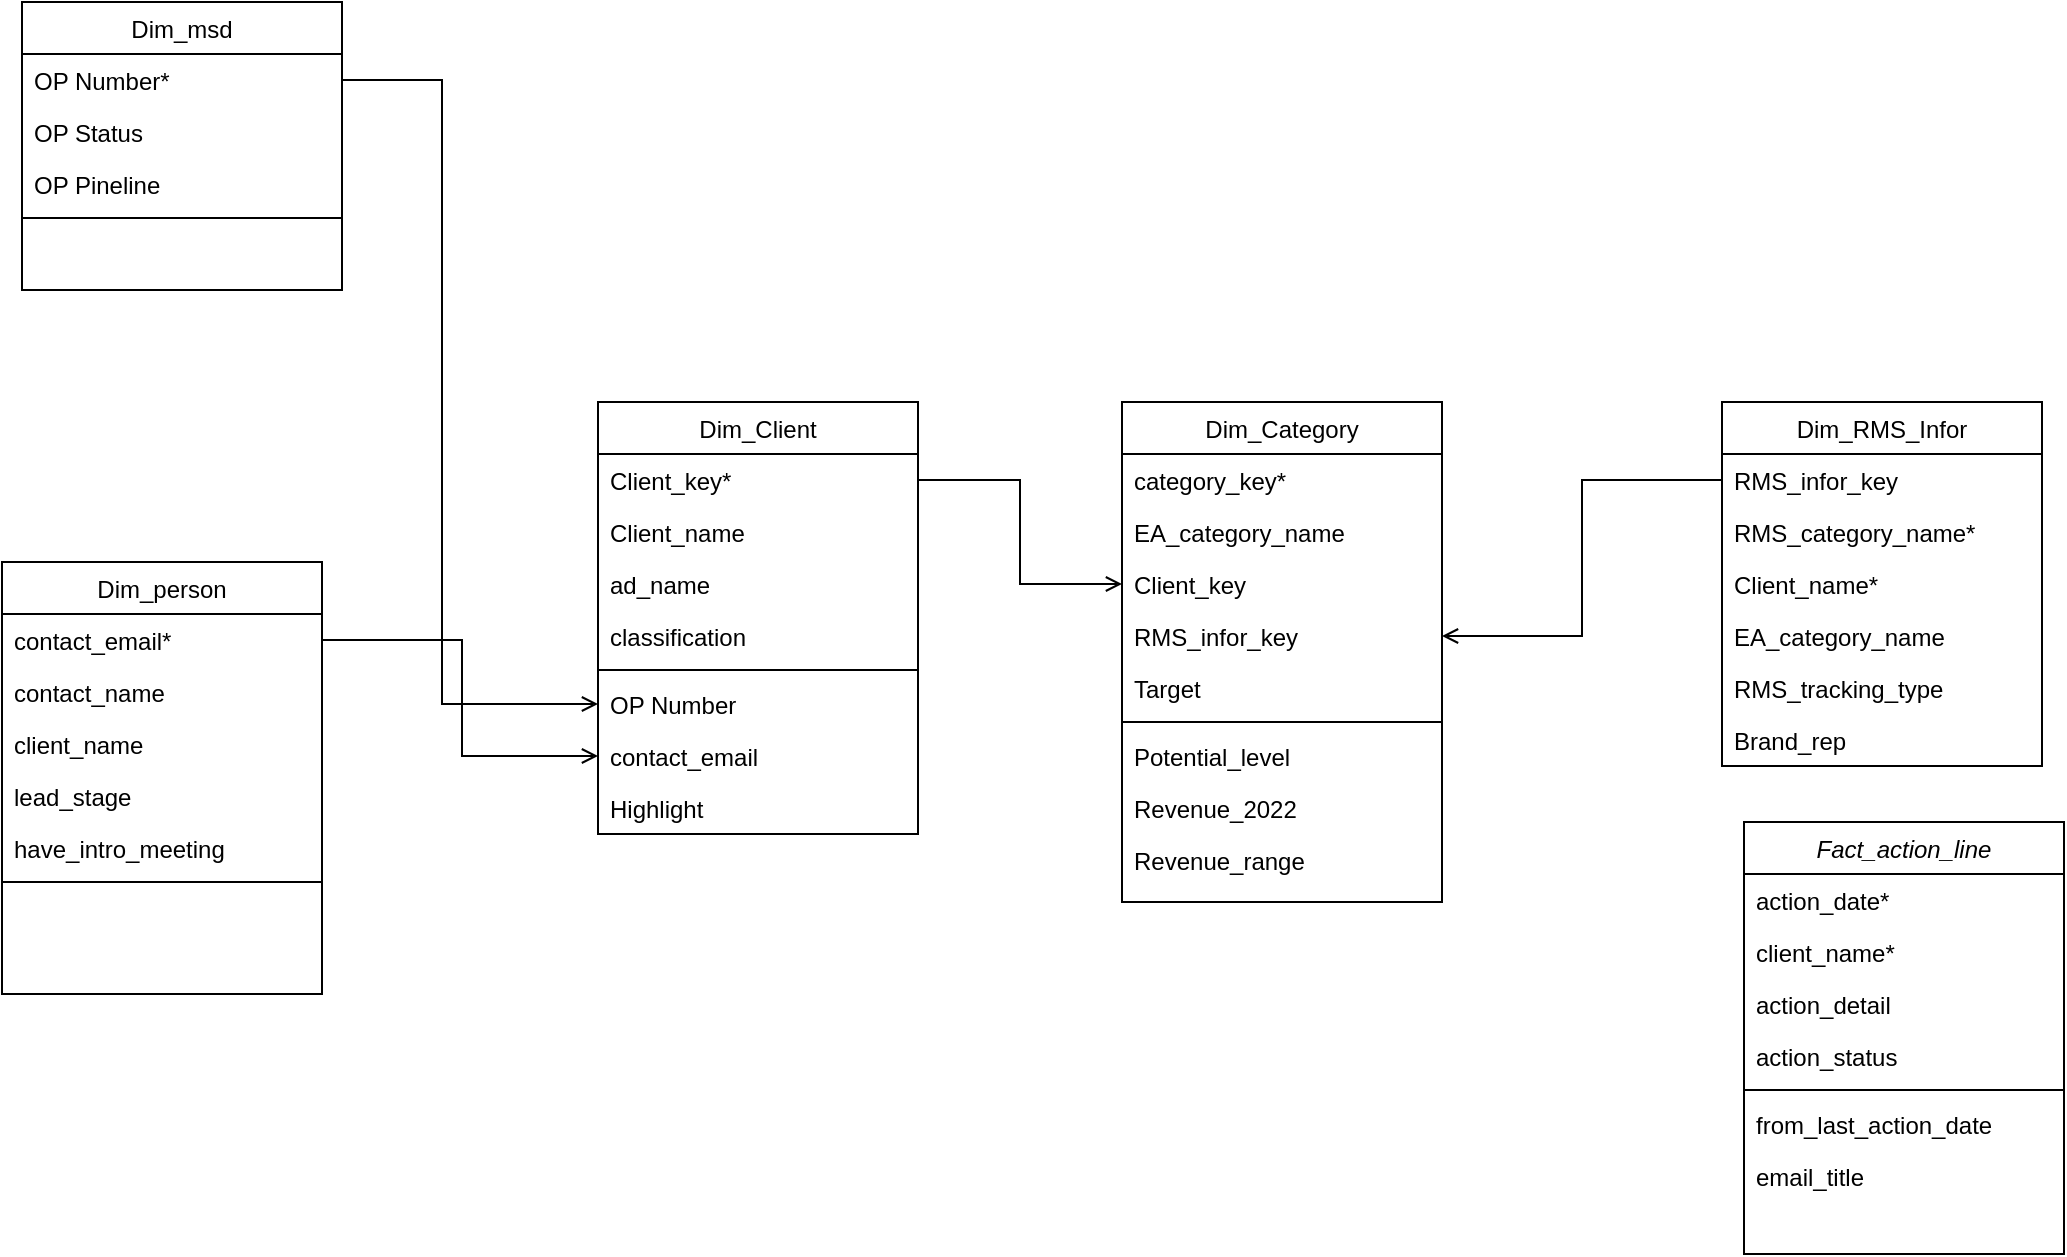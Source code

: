 <mxfile version="20.8.2" type="github">
  <diagram id="C5RBs43oDa-KdzZeNtuy" name="Page-1">
    <mxGraphModel dx="1395" dy="1806" grid="1" gridSize="10" guides="1" tooltips="1" connect="1" arrows="1" fold="1" page="1" pageScale="1" pageWidth="827" pageHeight="1169" math="0" shadow="0">
      <root>
        <mxCell id="WIyWlLk6GJQsqaUBKTNV-0" />
        <mxCell id="WIyWlLk6GJQsqaUBKTNV-1" parent="WIyWlLk6GJQsqaUBKTNV-0" />
        <mxCell id="zkfFHV4jXpPFQw0GAbJ--0" value="Fact_action_line" style="swimlane;fontStyle=2;align=center;verticalAlign=top;childLayout=stackLayout;horizontal=1;startSize=26;horizontalStack=0;resizeParent=1;resizeLast=0;collapsible=1;marginBottom=0;rounded=0;shadow=0;strokeWidth=1;" parent="WIyWlLk6GJQsqaUBKTNV-1" vertex="1">
          <mxGeometry x="1081" y="330" width="160" height="216" as="geometry">
            <mxRectangle x="230" y="140" width="160" height="26" as="alternateBounds" />
          </mxGeometry>
        </mxCell>
        <mxCell id="zkfFHV4jXpPFQw0GAbJ--1" value="action_date*" style="text;align=left;verticalAlign=top;spacingLeft=4;spacingRight=4;overflow=hidden;rotatable=0;points=[[0,0.5],[1,0.5]];portConstraint=eastwest;" parent="zkfFHV4jXpPFQw0GAbJ--0" vertex="1">
          <mxGeometry y="26" width="160" height="26" as="geometry" />
        </mxCell>
        <mxCell id="zkfFHV4jXpPFQw0GAbJ--2" value="client_name*" style="text;align=left;verticalAlign=top;spacingLeft=4;spacingRight=4;overflow=hidden;rotatable=0;points=[[0,0.5],[1,0.5]];portConstraint=eastwest;rounded=0;shadow=0;html=0;" parent="zkfFHV4jXpPFQw0GAbJ--0" vertex="1">
          <mxGeometry y="52" width="160" height="26" as="geometry" />
        </mxCell>
        <mxCell id="zkfFHV4jXpPFQw0GAbJ--3" value="action_detail" style="text;align=left;verticalAlign=top;spacingLeft=4;spacingRight=4;overflow=hidden;rotatable=0;points=[[0,0.5],[1,0.5]];portConstraint=eastwest;rounded=0;shadow=0;html=0;" parent="zkfFHV4jXpPFQw0GAbJ--0" vertex="1">
          <mxGeometry y="78" width="160" height="26" as="geometry" />
        </mxCell>
        <mxCell id="zkfFHV4jXpPFQw0GAbJ--5" value="action_status" style="text;align=left;verticalAlign=top;spacingLeft=4;spacingRight=4;overflow=hidden;rotatable=0;points=[[0,0.5],[1,0.5]];portConstraint=eastwest;" parent="zkfFHV4jXpPFQw0GAbJ--0" vertex="1">
          <mxGeometry y="104" width="160" height="26" as="geometry" />
        </mxCell>
        <mxCell id="zkfFHV4jXpPFQw0GAbJ--4" value="" style="line;html=1;strokeWidth=1;align=left;verticalAlign=middle;spacingTop=-1;spacingLeft=3;spacingRight=3;rotatable=0;labelPosition=right;points=[];portConstraint=eastwest;" parent="zkfFHV4jXpPFQw0GAbJ--0" vertex="1">
          <mxGeometry y="130" width="160" height="8" as="geometry" />
        </mxCell>
        <mxCell id="1nFE4c4lhFLpzHZNxWSw-26" value="from_last_action_date" style="text;align=left;verticalAlign=top;spacingLeft=4;spacingRight=4;overflow=hidden;rotatable=0;points=[[0,0.5],[1,0.5]];portConstraint=eastwest;" vertex="1" parent="zkfFHV4jXpPFQw0GAbJ--0">
          <mxGeometry y="138" width="160" height="26" as="geometry" />
        </mxCell>
        <mxCell id="1nFE4c4lhFLpzHZNxWSw-61" value="email_title" style="text;align=left;verticalAlign=top;spacingLeft=4;spacingRight=4;overflow=hidden;rotatable=0;points=[[0,0.5],[1,0.5]];portConstraint=eastwest;" vertex="1" parent="zkfFHV4jXpPFQw0GAbJ--0">
          <mxGeometry y="164" width="160" height="26" as="geometry" />
        </mxCell>
        <mxCell id="zkfFHV4jXpPFQw0GAbJ--17" value="Dim_Client" style="swimlane;fontStyle=0;align=center;verticalAlign=top;childLayout=stackLayout;horizontal=1;startSize=26;horizontalStack=0;resizeParent=1;resizeLast=0;collapsible=1;marginBottom=0;rounded=0;shadow=0;strokeWidth=1;" parent="WIyWlLk6GJQsqaUBKTNV-1" vertex="1">
          <mxGeometry x="508" y="120" width="160" height="216" as="geometry">
            <mxRectangle x="550" y="140" width="160" height="26" as="alternateBounds" />
          </mxGeometry>
        </mxCell>
        <mxCell id="1nFE4c4lhFLpzHZNxWSw-79" value="Client_key*" style="text;align=left;verticalAlign=top;spacingLeft=4;spacingRight=4;overflow=hidden;rotatable=0;points=[[0,0.5],[1,0.5]];portConstraint=eastwest;" vertex="1" parent="zkfFHV4jXpPFQw0GAbJ--17">
          <mxGeometry y="26" width="160" height="26" as="geometry" />
        </mxCell>
        <mxCell id="zkfFHV4jXpPFQw0GAbJ--18" value="Client_name" style="text;align=left;verticalAlign=top;spacingLeft=4;spacingRight=4;overflow=hidden;rotatable=0;points=[[0,0.5],[1,0.5]];portConstraint=eastwest;" parent="zkfFHV4jXpPFQw0GAbJ--17" vertex="1">
          <mxGeometry y="52" width="160" height="26" as="geometry" />
        </mxCell>
        <mxCell id="zkfFHV4jXpPFQw0GAbJ--19" value="ad_name" style="text;align=left;verticalAlign=top;spacingLeft=4;spacingRight=4;overflow=hidden;rotatable=0;points=[[0,0.5],[1,0.5]];portConstraint=eastwest;rounded=0;shadow=0;html=0;" parent="zkfFHV4jXpPFQw0GAbJ--17" vertex="1">
          <mxGeometry y="78" width="160" height="26" as="geometry" />
        </mxCell>
        <mxCell id="zkfFHV4jXpPFQw0GAbJ--20" value="classification" style="text;align=left;verticalAlign=top;spacingLeft=4;spacingRight=4;overflow=hidden;rotatable=0;points=[[0,0.5],[1,0.5]];portConstraint=eastwest;rounded=0;shadow=0;html=0;" parent="zkfFHV4jXpPFQw0GAbJ--17" vertex="1">
          <mxGeometry y="104" width="160" height="26" as="geometry" />
        </mxCell>
        <mxCell id="zkfFHV4jXpPFQw0GAbJ--23" value="" style="line;html=1;strokeWidth=1;align=left;verticalAlign=middle;spacingTop=-1;spacingLeft=3;spacingRight=3;rotatable=0;labelPosition=right;points=[];portConstraint=eastwest;" parent="zkfFHV4jXpPFQw0GAbJ--17" vertex="1">
          <mxGeometry y="130" width="160" height="8" as="geometry" />
        </mxCell>
        <mxCell id="1nFE4c4lhFLpzHZNxWSw-45" value="OP Number" style="text;align=left;verticalAlign=top;spacingLeft=4;spacingRight=4;overflow=hidden;rotatable=0;points=[[0,0.5],[1,0.5]];portConstraint=eastwest;rounded=0;shadow=0;html=0;" vertex="1" parent="zkfFHV4jXpPFQw0GAbJ--17">
          <mxGeometry y="138" width="160" height="26" as="geometry" />
        </mxCell>
        <mxCell id="1nFE4c4lhFLpzHZNxWSw-81" value="contact_email" style="text;align=left;verticalAlign=top;spacingLeft=4;spacingRight=4;overflow=hidden;rotatable=0;points=[[0,0.5],[1,0.5]];portConstraint=eastwest;rounded=0;shadow=0;html=0;" vertex="1" parent="zkfFHV4jXpPFQw0GAbJ--17">
          <mxGeometry y="164" width="160" height="26" as="geometry" />
        </mxCell>
        <mxCell id="1nFE4c4lhFLpzHZNxWSw-15" value="Highlight" style="text;align=left;verticalAlign=top;spacingLeft=4;spacingRight=4;overflow=hidden;rotatable=0;points=[[0,0.5],[1,0.5]];portConstraint=eastwest;rounded=0;shadow=0;html=0;" vertex="1" parent="zkfFHV4jXpPFQw0GAbJ--17">
          <mxGeometry y="190" width="160" height="26" as="geometry" />
        </mxCell>
        <mxCell id="1nFE4c4lhFLpzHZNxWSw-3" value="Dim_Category" style="swimlane;fontStyle=0;align=center;verticalAlign=top;childLayout=stackLayout;horizontal=1;startSize=26;horizontalStack=0;resizeParent=1;resizeLast=0;collapsible=1;marginBottom=0;rounded=0;shadow=0;strokeWidth=1;" vertex="1" parent="WIyWlLk6GJQsqaUBKTNV-1">
          <mxGeometry x="770" y="120" width="160" height="250" as="geometry">
            <mxRectangle x="550" y="140" width="160" height="26" as="alternateBounds" />
          </mxGeometry>
        </mxCell>
        <mxCell id="1nFE4c4lhFLpzHZNxWSw-75" value="category_key*" style="text;align=left;verticalAlign=top;spacingLeft=4;spacingRight=4;overflow=hidden;rotatable=0;points=[[0,0.5],[1,0.5]];portConstraint=eastwest;" vertex="1" parent="1nFE4c4lhFLpzHZNxWSw-3">
          <mxGeometry y="26" width="160" height="26" as="geometry" />
        </mxCell>
        <mxCell id="1nFE4c4lhFLpzHZNxWSw-4" value="EA_category_name" style="text;align=left;verticalAlign=top;spacingLeft=4;spacingRight=4;overflow=hidden;rotatable=0;points=[[0,0.5],[1,0.5]];portConstraint=eastwest;" vertex="1" parent="1nFE4c4lhFLpzHZNxWSw-3">
          <mxGeometry y="52" width="160" height="26" as="geometry" />
        </mxCell>
        <mxCell id="1nFE4c4lhFLpzHZNxWSw-5" value="Client_key" style="text;align=left;verticalAlign=top;spacingLeft=4;spacingRight=4;overflow=hidden;rotatable=0;points=[[0,0.5],[1,0.5]];portConstraint=eastwest;rounded=0;shadow=0;html=0;" vertex="1" parent="1nFE4c4lhFLpzHZNxWSw-3">
          <mxGeometry y="78" width="160" height="26" as="geometry" />
        </mxCell>
        <mxCell id="1nFE4c4lhFLpzHZNxWSw-76" value="RMS_infor_key" style="text;align=left;verticalAlign=top;spacingLeft=4;spacingRight=4;overflow=hidden;rotatable=0;points=[[0,0.5],[1,0.5]];portConstraint=eastwest;" vertex="1" parent="1nFE4c4lhFLpzHZNxWSw-3">
          <mxGeometry y="104" width="160" height="26" as="geometry" />
        </mxCell>
        <mxCell id="1nFE4c4lhFLpzHZNxWSw-10" value="Target" style="text;align=left;verticalAlign=top;spacingLeft=4;spacingRight=4;overflow=hidden;rotatable=0;points=[[0,0.5],[1,0.5]];portConstraint=eastwest;rounded=0;shadow=0;html=0;" vertex="1" parent="1nFE4c4lhFLpzHZNxWSw-3">
          <mxGeometry y="130" width="160" height="26" as="geometry" />
        </mxCell>
        <mxCell id="1nFE4c4lhFLpzHZNxWSw-29" value="" style="line;html=1;strokeWidth=1;align=left;verticalAlign=middle;spacingTop=-1;spacingLeft=3;spacingRight=3;rotatable=0;labelPosition=right;points=[];portConstraint=eastwest;" vertex="1" parent="1nFE4c4lhFLpzHZNxWSw-3">
          <mxGeometry y="156" width="160" height="8" as="geometry" />
        </mxCell>
        <mxCell id="1nFE4c4lhFLpzHZNxWSw-11" value="Potential_level" style="text;align=left;verticalAlign=top;spacingLeft=4;spacingRight=4;overflow=hidden;rotatable=0;points=[[0,0.5],[1,0.5]];portConstraint=eastwest;rounded=0;shadow=0;html=0;" vertex="1" parent="1nFE4c4lhFLpzHZNxWSw-3">
          <mxGeometry y="164" width="160" height="26" as="geometry" />
        </mxCell>
        <mxCell id="1nFE4c4lhFLpzHZNxWSw-12" value="Revenue_2022" style="text;align=left;verticalAlign=top;spacingLeft=4;spacingRight=4;overflow=hidden;rotatable=0;points=[[0,0.5],[1,0.5]];portConstraint=eastwest;rounded=0;shadow=0;html=0;" vertex="1" parent="1nFE4c4lhFLpzHZNxWSw-3">
          <mxGeometry y="190" width="160" height="26" as="geometry" />
        </mxCell>
        <mxCell id="1nFE4c4lhFLpzHZNxWSw-14" value="Revenue_range" style="text;align=left;verticalAlign=top;spacingLeft=4;spacingRight=4;overflow=hidden;rotatable=0;points=[[0,0.5],[1,0.5]];portConstraint=eastwest;rounded=0;shadow=0;html=0;" vertex="1" parent="1nFE4c4lhFLpzHZNxWSw-3">
          <mxGeometry y="216" width="160" height="26" as="geometry" />
        </mxCell>
        <mxCell id="1nFE4c4lhFLpzHZNxWSw-9" value="" style="endArrow=open;shadow=0;strokeWidth=1;rounded=0;endFill=1;edgeStyle=elbowEdgeStyle;exitX=1;exitY=0.5;exitDx=0;exitDy=0;entryX=0;entryY=0.5;entryDx=0;entryDy=0;" edge="1" parent="WIyWlLk6GJQsqaUBKTNV-1" source="1nFE4c4lhFLpzHZNxWSw-79" target="1nFE4c4lhFLpzHZNxWSw-5">
          <mxGeometry x="0.5" y="41" relative="1" as="geometry">
            <mxPoint x="390" y="195" as="sourcePoint" />
            <mxPoint x="720" y="310" as="targetPoint" />
            <mxPoint x="-40" y="32" as="offset" />
          </mxGeometry>
        </mxCell>
        <mxCell id="1nFE4c4lhFLpzHZNxWSw-17" value="Dim_person" style="swimlane;fontStyle=0;align=center;verticalAlign=top;childLayout=stackLayout;horizontal=1;startSize=26;horizontalStack=0;resizeParent=1;resizeLast=0;collapsible=1;marginBottom=0;rounded=0;shadow=0;strokeWidth=1;" vertex="1" parent="WIyWlLk6GJQsqaUBKTNV-1">
          <mxGeometry x="210" y="200" width="160" height="216" as="geometry">
            <mxRectangle x="550" y="140" width="160" height="26" as="alternateBounds" />
          </mxGeometry>
        </mxCell>
        <mxCell id="1nFE4c4lhFLpzHZNxWSw-20" value="contact_email*" style="text;align=left;verticalAlign=top;spacingLeft=4;spacingRight=4;overflow=hidden;rotatable=0;points=[[0,0.5],[1,0.5]];portConstraint=eastwest;rounded=0;shadow=0;html=0;" vertex="1" parent="1nFE4c4lhFLpzHZNxWSw-17">
          <mxGeometry y="26" width="160" height="26" as="geometry" />
        </mxCell>
        <mxCell id="1nFE4c4lhFLpzHZNxWSw-18" value="contact_name" style="text;align=left;verticalAlign=top;spacingLeft=4;spacingRight=4;overflow=hidden;rotatable=0;points=[[0,0.5],[1,0.5]];portConstraint=eastwest;" vertex="1" parent="1nFE4c4lhFLpzHZNxWSw-17">
          <mxGeometry y="52" width="160" height="26" as="geometry" />
        </mxCell>
        <mxCell id="1nFE4c4lhFLpzHZNxWSw-19" value="client_name" style="text;align=left;verticalAlign=top;spacingLeft=4;spacingRight=4;overflow=hidden;rotatable=0;points=[[0,0.5],[1,0.5]];portConstraint=eastwest;rounded=0;shadow=0;html=0;" vertex="1" parent="1nFE4c4lhFLpzHZNxWSw-17">
          <mxGeometry y="78" width="160" height="26" as="geometry" />
        </mxCell>
        <mxCell id="1nFE4c4lhFLpzHZNxWSw-21" value="lead_stage" style="text;align=left;verticalAlign=top;spacingLeft=4;spacingRight=4;overflow=hidden;rotatable=0;points=[[0,0.5],[1,0.5]];portConstraint=eastwest;" vertex="1" parent="1nFE4c4lhFLpzHZNxWSw-17">
          <mxGeometry y="104" width="160" height="26" as="geometry" />
        </mxCell>
        <mxCell id="1nFE4c4lhFLpzHZNxWSw-22" value="have_intro_meeting" style="text;align=left;verticalAlign=top;spacingLeft=4;spacingRight=4;overflow=hidden;rotatable=0;points=[[0,0.5],[1,0.5]];portConstraint=eastwest;" vertex="1" parent="1nFE4c4lhFLpzHZNxWSw-17">
          <mxGeometry y="130" width="160" height="26" as="geometry" />
        </mxCell>
        <mxCell id="1nFE4c4lhFLpzHZNxWSw-23" value="" style="line;html=1;strokeWidth=1;align=left;verticalAlign=middle;spacingTop=-1;spacingLeft=3;spacingRight=3;rotatable=0;labelPosition=right;points=[];portConstraint=eastwest;" vertex="1" parent="1nFE4c4lhFLpzHZNxWSw-17">
          <mxGeometry y="156" width="160" height="8" as="geometry" />
        </mxCell>
        <mxCell id="1nFE4c4lhFLpzHZNxWSw-49" value="Dim_msd" style="swimlane;fontStyle=0;align=center;verticalAlign=top;childLayout=stackLayout;horizontal=1;startSize=26;horizontalStack=0;resizeParent=1;resizeLast=0;collapsible=1;marginBottom=0;rounded=0;shadow=0;strokeWidth=1;" vertex="1" parent="WIyWlLk6GJQsqaUBKTNV-1">
          <mxGeometry x="220" y="-80" width="160" height="144" as="geometry">
            <mxRectangle x="550" y="140" width="160" height="26" as="alternateBounds" />
          </mxGeometry>
        </mxCell>
        <mxCell id="1nFE4c4lhFLpzHZNxWSw-50" value="OP Number*" style="text;align=left;verticalAlign=top;spacingLeft=4;spacingRight=4;overflow=hidden;rotatable=0;points=[[0,0.5],[1,0.5]];portConstraint=eastwest;" vertex="1" parent="1nFE4c4lhFLpzHZNxWSw-49">
          <mxGeometry y="26" width="160" height="26" as="geometry" />
        </mxCell>
        <mxCell id="1nFE4c4lhFLpzHZNxWSw-52" value="OP Status" style="text;align=left;verticalAlign=top;spacingLeft=4;spacingRight=4;overflow=hidden;rotatable=0;points=[[0,0.5],[1,0.5]];portConstraint=eastwest;rounded=0;shadow=0;html=0;" vertex="1" parent="1nFE4c4lhFLpzHZNxWSw-49">
          <mxGeometry y="52" width="160" height="26" as="geometry" />
        </mxCell>
        <mxCell id="1nFE4c4lhFLpzHZNxWSw-54" value="OP Pineline" style="text;align=left;verticalAlign=top;spacingLeft=4;spacingRight=4;overflow=hidden;rotatable=0;points=[[0,0.5],[1,0.5]];portConstraint=eastwest;rounded=0;shadow=0;html=0;" vertex="1" parent="1nFE4c4lhFLpzHZNxWSw-49">
          <mxGeometry y="78" width="160" height="26" as="geometry" />
        </mxCell>
        <mxCell id="1nFE4c4lhFLpzHZNxWSw-53" value="" style="line;html=1;strokeWidth=1;align=left;verticalAlign=middle;spacingTop=-1;spacingLeft=3;spacingRight=3;rotatable=0;labelPosition=right;points=[];portConstraint=eastwest;" vertex="1" parent="1nFE4c4lhFLpzHZNxWSw-49">
          <mxGeometry y="104" width="160" height="8" as="geometry" />
        </mxCell>
        <mxCell id="1nFE4c4lhFLpzHZNxWSw-62" value="Dim_RMS_Infor" style="swimlane;fontStyle=0;align=center;verticalAlign=top;childLayout=stackLayout;horizontal=1;startSize=26;horizontalStack=0;resizeParent=1;resizeLast=0;collapsible=1;marginBottom=0;rounded=0;shadow=0;strokeWidth=1;" vertex="1" parent="WIyWlLk6GJQsqaUBKTNV-1">
          <mxGeometry x="1070" y="120" width="160" height="182" as="geometry">
            <mxRectangle x="550" y="140" width="160" height="26" as="alternateBounds" />
          </mxGeometry>
        </mxCell>
        <mxCell id="1nFE4c4lhFLpzHZNxWSw-63" value="RMS_infor_key" style="text;align=left;verticalAlign=top;spacingLeft=4;spacingRight=4;overflow=hidden;rotatable=0;points=[[0,0.5],[1,0.5]];portConstraint=eastwest;" vertex="1" parent="1nFE4c4lhFLpzHZNxWSw-62">
          <mxGeometry y="26" width="160" height="26" as="geometry" />
        </mxCell>
        <mxCell id="1nFE4c4lhFLpzHZNxWSw-70" value="RMS_category_name*" style="text;align=left;verticalAlign=top;spacingLeft=4;spacingRight=4;overflow=hidden;rotatable=0;points=[[0,0.5],[1,0.5]];portConstraint=eastwest;rounded=0;shadow=0;html=0;" vertex="1" parent="1nFE4c4lhFLpzHZNxWSw-62">
          <mxGeometry y="52" width="160" height="26" as="geometry" />
        </mxCell>
        <mxCell id="1nFE4c4lhFLpzHZNxWSw-72" value="Client_name*" style="text;align=left;verticalAlign=top;spacingLeft=4;spacingRight=4;overflow=hidden;rotatable=0;points=[[0,0.5],[1,0.5]];portConstraint=eastwest;rounded=0;shadow=0;html=0;" vertex="1" parent="1nFE4c4lhFLpzHZNxWSw-62">
          <mxGeometry y="78" width="160" height="26" as="geometry" />
        </mxCell>
        <mxCell id="1nFE4c4lhFLpzHZNxWSw-77" value="EA_category_name" style="text;align=left;verticalAlign=top;spacingLeft=4;spacingRight=4;overflow=hidden;rotatable=0;points=[[0,0.5],[1,0.5]];portConstraint=eastwest;" vertex="1" parent="1nFE4c4lhFLpzHZNxWSw-62">
          <mxGeometry y="104" width="160" height="26" as="geometry" />
        </mxCell>
        <mxCell id="1nFE4c4lhFLpzHZNxWSw-71" value="RMS_tracking_type" style="text;align=left;verticalAlign=top;spacingLeft=4;spacingRight=4;overflow=hidden;rotatable=0;points=[[0,0.5],[1,0.5]];portConstraint=eastwest;rounded=0;shadow=0;html=0;" vertex="1" parent="1nFE4c4lhFLpzHZNxWSw-62">
          <mxGeometry y="130" width="160" height="26" as="geometry" />
        </mxCell>
        <mxCell id="1nFE4c4lhFLpzHZNxWSw-69" value="Brand_rep" style="text;align=left;verticalAlign=top;spacingLeft=4;spacingRight=4;overflow=hidden;rotatable=0;points=[[0,0.5],[1,0.5]];portConstraint=eastwest;rounded=0;shadow=0;html=0;" vertex="1" parent="1nFE4c4lhFLpzHZNxWSw-62">
          <mxGeometry y="156" width="160" height="26" as="geometry" />
        </mxCell>
        <mxCell id="1nFE4c4lhFLpzHZNxWSw-73" value="" style="endArrow=open;shadow=0;strokeWidth=1;rounded=0;endFill=1;edgeStyle=elbowEdgeStyle;entryX=1;entryY=0.5;entryDx=0;entryDy=0;exitX=0;exitY=0.5;exitDx=0;exitDy=0;" edge="1" parent="WIyWlLk6GJQsqaUBKTNV-1" source="1nFE4c4lhFLpzHZNxWSw-63" target="1nFE4c4lhFLpzHZNxWSw-76">
          <mxGeometry x="0.5" y="41" relative="1" as="geometry">
            <mxPoint x="1000" y="300" as="sourcePoint" />
            <mxPoint x="990" y="350" as="targetPoint" />
            <mxPoint x="-40" y="32" as="offset" />
          </mxGeometry>
        </mxCell>
        <mxCell id="1nFE4c4lhFLpzHZNxWSw-60" value="" style="endArrow=open;shadow=0;strokeWidth=1;rounded=0;endFill=1;edgeStyle=elbowEdgeStyle;entryX=0;entryY=0.5;entryDx=0;entryDy=0;exitX=1;exitY=0.5;exitDx=0;exitDy=0;" edge="1" parent="WIyWlLk6GJQsqaUBKTNV-1" source="1nFE4c4lhFLpzHZNxWSw-50" target="1nFE4c4lhFLpzHZNxWSw-45">
          <mxGeometry x="0.5" y="41" relative="1" as="geometry">
            <mxPoint x="510" y="160" as="sourcePoint" />
            <mxPoint x="380" y="17" as="targetPoint" />
            <mxPoint x="-40" y="32" as="offset" />
            <Array as="points">
              <mxPoint x="430" y="60" />
              <mxPoint x="380" y="-10" />
            </Array>
          </mxGeometry>
        </mxCell>
        <mxCell id="1nFE4c4lhFLpzHZNxWSw-80" value="" style="endArrow=open;shadow=0;strokeWidth=1;rounded=0;endFill=1;edgeStyle=elbowEdgeStyle;exitX=1;exitY=0.5;exitDx=0;exitDy=0;entryX=0;entryY=0.5;entryDx=0;entryDy=0;" edge="1" parent="WIyWlLk6GJQsqaUBKTNV-1" source="1nFE4c4lhFLpzHZNxWSw-20" target="1nFE4c4lhFLpzHZNxWSw-81">
          <mxGeometry x="0.5" y="41" relative="1" as="geometry">
            <mxPoint x="390" y="-31" as="sourcePoint" />
            <mxPoint x="430" y="330" as="targetPoint" />
            <mxPoint x="-40" y="32" as="offset" />
            <Array as="points">
              <mxPoint x="440" y="297" />
              <mxPoint x="390" />
            </Array>
          </mxGeometry>
        </mxCell>
      </root>
    </mxGraphModel>
  </diagram>
</mxfile>
